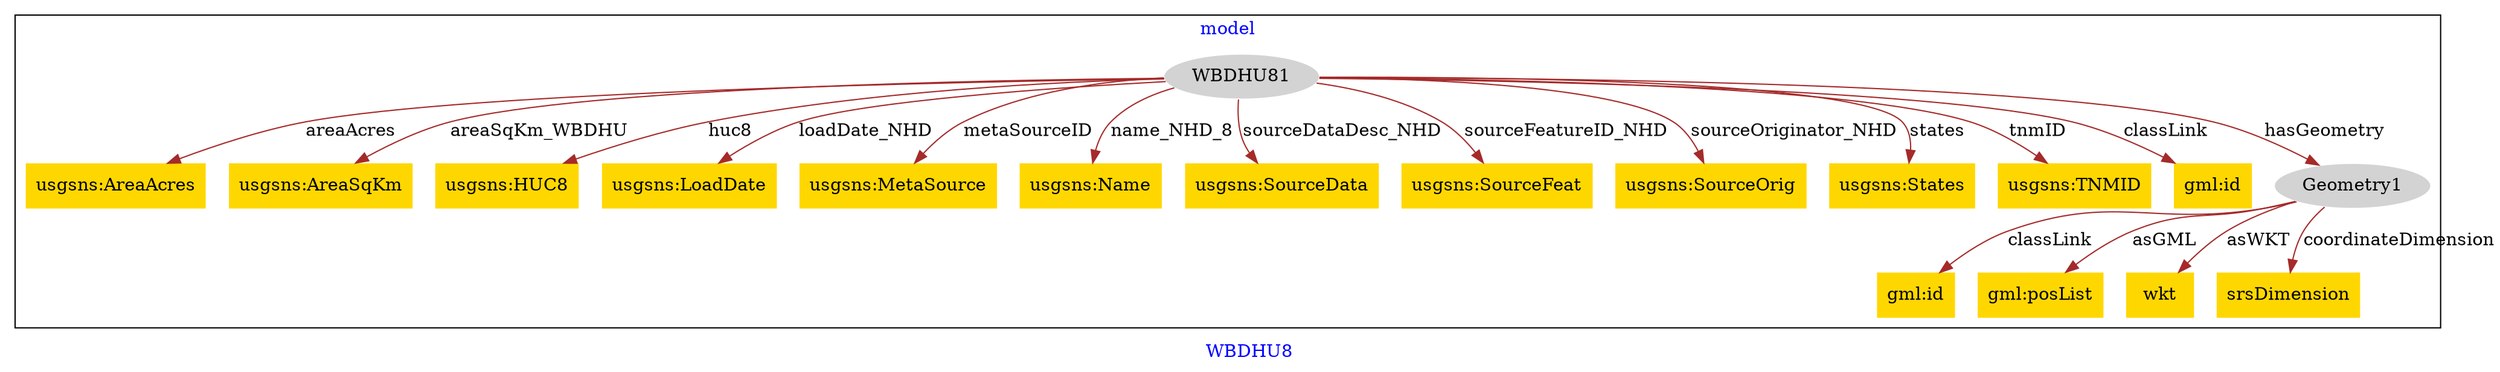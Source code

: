 digraph n0 {
fontcolor="blue"
remincross="true"
label="WBDHU8"
subgraph cluster {
label="model"
n2[style="filled",color="white",fillcolor="lightgray",label="WBDHU81"];
n3[shape="plaintext",style="filled",fillcolor="gold",label="usgsns:AreaAcres"];
n4[shape="plaintext",style="filled",fillcolor="gold",label="usgsns:AreaSqKm"];
n5[shape="plaintext",style="filled",fillcolor="gold",label="usgsns:HUC8"];
n6[shape="plaintext",style="filled",fillcolor="gold",label="usgsns:LoadDate"];
n7[shape="plaintext",style="filled",fillcolor="gold",label="usgsns:MetaSource"];
n8[shape="plaintext",style="filled",fillcolor="gold",label="usgsns:Name"];
n9[shape="plaintext",style="filled",fillcolor="gold",label="usgsns:SourceData"];
n10[shape="plaintext",style="filled",fillcolor="gold",label="usgsns:SourceFeat"];
n11[shape="plaintext",style="filled",fillcolor="gold",label="usgsns:SourceOrig"];
n12[shape="plaintext",style="filled",fillcolor="gold",label="usgsns:States"];
n13[shape="plaintext",style="filled",fillcolor="gold",label="usgsns:TNMID"];
n14[shape="plaintext",style="filled",fillcolor="gold",label="gml:id"];
n15[style="filled",color="white",fillcolor="lightgray",label="Geometry1"];
n16[shape="plaintext",style="filled",fillcolor="gold",label="gml:id"];
n17[shape="plaintext",style="filled",fillcolor="gold",label="gml:posList"];
n18[shape="plaintext",style="filled",fillcolor="gold",label="wkt"];
n19[shape="plaintext",style="filled",fillcolor="gold",label="srsDimension"];
}
n2 -> n3[color="brown",fontcolor="black",label="areaAcres"]
n2 -> n4[color="brown",fontcolor="black",label="areaSqKm_WBDHU"]
n2 -> n5[color="brown",fontcolor="black",label="huc8"]
n2 -> n6[color="brown",fontcolor="black",label="loadDate_NHD"]
n2 -> n7[color="brown",fontcolor="black",label="metaSourceID"]
n2 -> n8[color="brown",fontcolor="black",label="name_NHD_8"]
n2 -> n9[color="brown",fontcolor="black",label="sourceDataDesc_NHD"]
n2 -> n10[color="brown",fontcolor="black",label="sourceFeatureID_NHD"]
n2 -> n11[color="brown",fontcolor="black",label="sourceOriginator_NHD"]
n2 -> n12[color="brown",fontcolor="black",label="states"]
n2 -> n13[color="brown",fontcolor="black",label="tnmID"]
n2 -> n14[color="brown",fontcolor="black",label="classLink"]
n2 -> n15[color="brown",fontcolor="black",label="hasGeometry"]
n15 -> n16[color="brown",fontcolor="black",label="classLink"]
n15 -> n17[color="brown",fontcolor="black",label="asGML"]
n15 -> n18[color="brown",fontcolor="black",label="asWKT"]
n15 -> n19[color="brown",fontcolor="black",label="coordinateDimension"]
}
